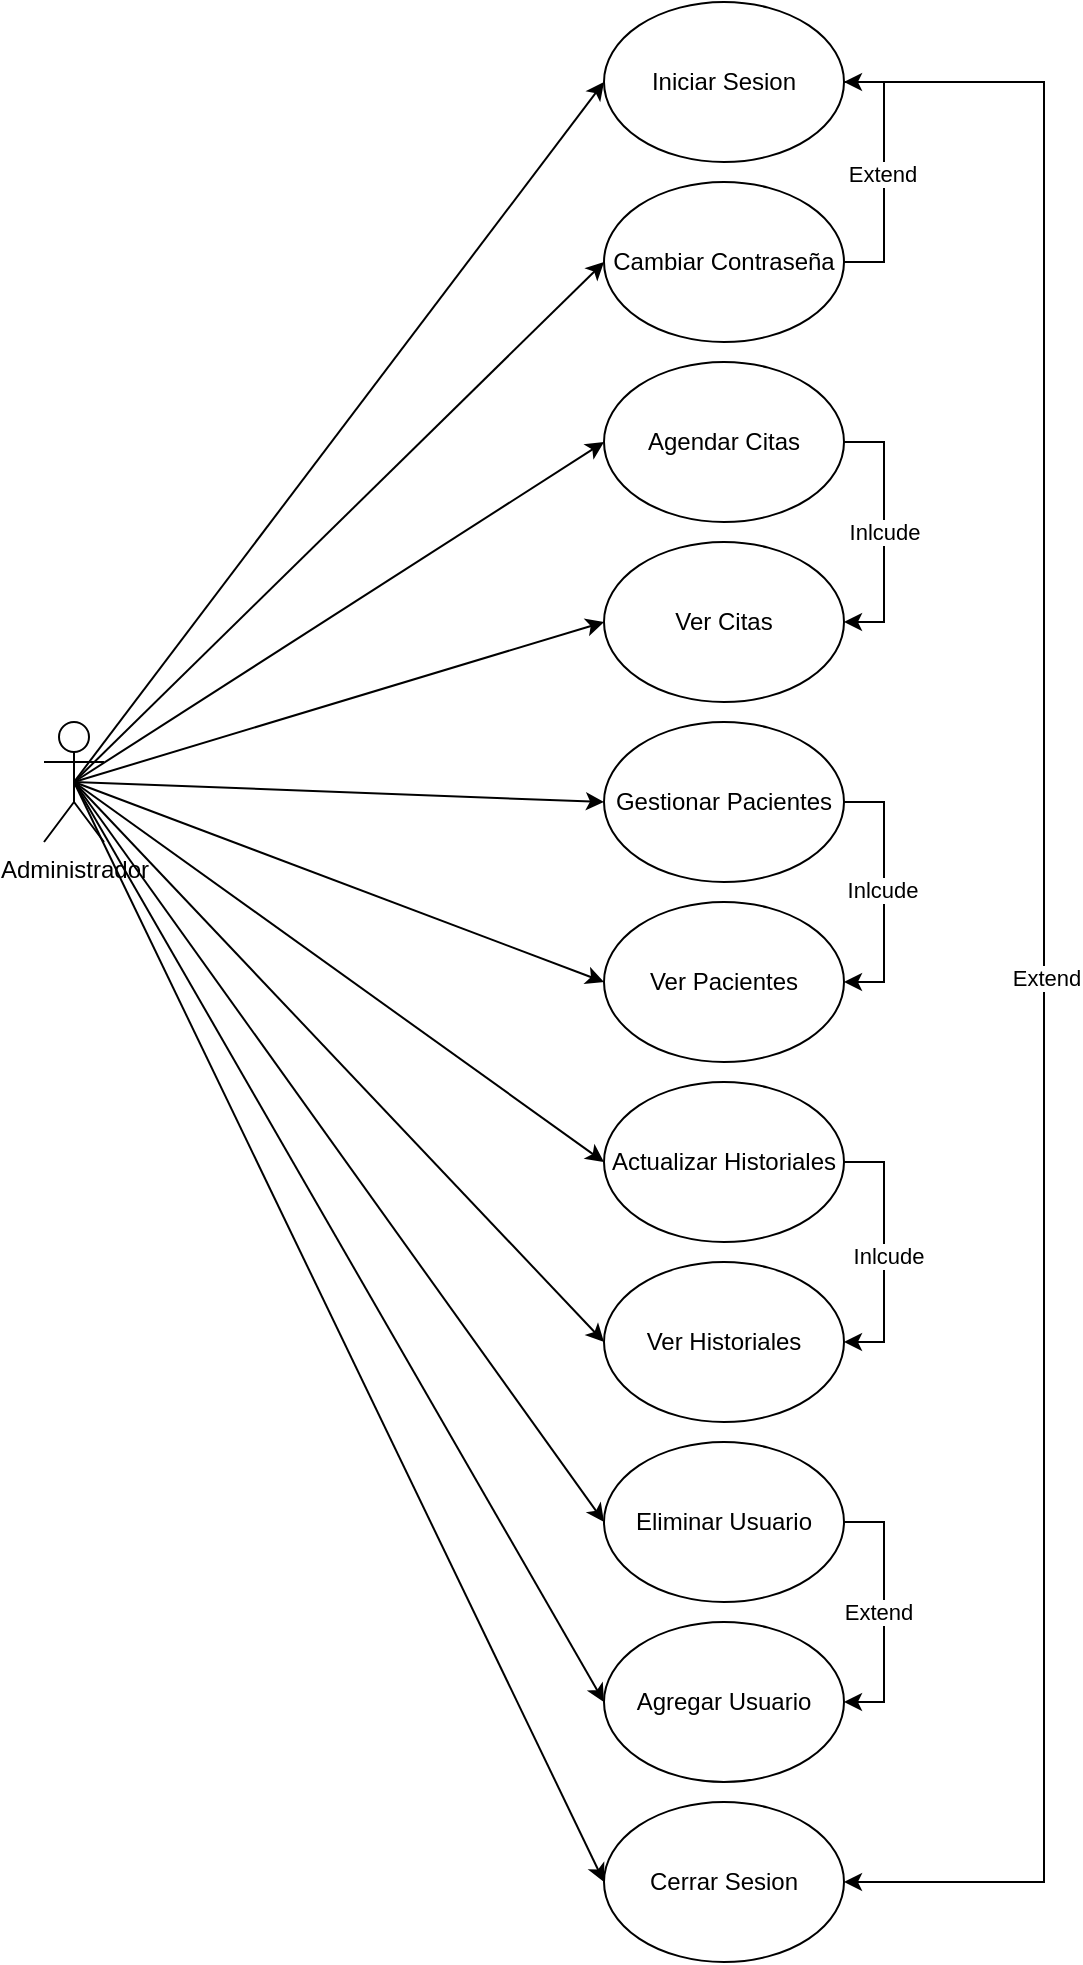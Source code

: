 <mxfile version="28.1.2" pages="3">
  <diagram name="Administrador" id="ZSN7nt1PGIzjw51w9s0p">
    <mxGraphModel dx="1426" dy="873" grid="1" gridSize="10" guides="1" tooltips="1" connect="1" arrows="1" fold="1" page="1" pageScale="1" pageWidth="827" pageHeight="1169" math="0" shadow="0">
      <root>
        <mxCell id="0" />
        <mxCell id="1" parent="0" />
        <mxCell id="tU_lDGTGfjKaU3jEEmgj-13" style="rounded=0;orthogonalLoop=1;jettySize=auto;html=1;exitX=0.5;exitY=0.5;exitDx=0;exitDy=0;exitPerimeter=0;entryX=0;entryY=0.5;entryDx=0;entryDy=0;" edge="1" parent="1" source="tU_lDGTGfjKaU3jEEmgj-1" target="tU_lDGTGfjKaU3jEEmgj-4">
          <mxGeometry relative="1" as="geometry" />
        </mxCell>
        <mxCell id="tU_lDGTGfjKaU3jEEmgj-14" style="rounded=0;orthogonalLoop=1;jettySize=auto;html=1;exitX=0.5;exitY=0.5;exitDx=0;exitDy=0;exitPerimeter=0;entryX=0;entryY=0.5;entryDx=0;entryDy=0;" edge="1" parent="1" source="tU_lDGTGfjKaU3jEEmgj-1" target="tU_lDGTGfjKaU3jEEmgj-9">
          <mxGeometry relative="1" as="geometry" />
        </mxCell>
        <mxCell id="tU_lDGTGfjKaU3jEEmgj-15" style="rounded=0;orthogonalLoop=1;jettySize=auto;html=1;exitX=0.5;exitY=0.5;exitDx=0;exitDy=0;exitPerimeter=0;entryX=0;entryY=0.5;entryDx=0;entryDy=0;" edge="1" parent="1" source="tU_lDGTGfjKaU3jEEmgj-1" target="tU_lDGTGfjKaU3jEEmgj-8">
          <mxGeometry relative="1" as="geometry" />
        </mxCell>
        <mxCell id="tU_lDGTGfjKaU3jEEmgj-16" style="rounded=0;orthogonalLoop=1;jettySize=auto;html=1;exitX=0.5;exitY=0.5;exitDx=0;exitDy=0;exitPerimeter=0;entryX=0;entryY=0.5;entryDx=0;entryDy=0;" edge="1" parent="1" source="tU_lDGTGfjKaU3jEEmgj-1" target="tU_lDGTGfjKaU3jEEmgj-7">
          <mxGeometry relative="1" as="geometry" />
        </mxCell>
        <mxCell id="tU_lDGTGfjKaU3jEEmgj-18" style="rounded=0;orthogonalLoop=1;jettySize=auto;html=1;exitX=0.5;exitY=0.5;exitDx=0;exitDy=0;exitPerimeter=0;entryX=0;entryY=0.5;entryDx=0;entryDy=0;" edge="1" parent="1" source="tU_lDGTGfjKaU3jEEmgj-1" target="tU_lDGTGfjKaU3jEEmgj-5">
          <mxGeometry relative="1" as="geometry" />
        </mxCell>
        <mxCell id="tU_lDGTGfjKaU3jEEmgj-19" style="rounded=0;orthogonalLoop=1;jettySize=auto;html=1;exitX=0.5;exitY=0.5;exitDx=0;exitDy=0;exitPerimeter=0;entryX=0;entryY=0.5;entryDx=0;entryDy=0;" edge="1" parent="1" source="tU_lDGTGfjKaU3jEEmgj-1" target="tU_lDGTGfjKaU3jEEmgj-6">
          <mxGeometry relative="1" as="geometry" />
        </mxCell>
        <mxCell id="tU_lDGTGfjKaU3jEEmgj-21" style="rounded=0;orthogonalLoop=1;jettySize=auto;html=1;exitX=0.5;exitY=0.5;exitDx=0;exitDy=0;exitPerimeter=0;entryX=0;entryY=0.5;entryDx=0;entryDy=0;" edge="1" parent="1" source="tU_lDGTGfjKaU3jEEmgj-1" target="tU_lDGTGfjKaU3jEEmgj-11">
          <mxGeometry relative="1" as="geometry" />
        </mxCell>
        <mxCell id="L1nFR-VQoudjHGyvzlBZ-1" style="rounded=0;orthogonalLoop=1;jettySize=auto;html=1;entryX=0;entryY=0.5;entryDx=0;entryDy=0;exitX=0.5;exitY=0.5;exitDx=0;exitDy=0;exitPerimeter=0;" edge="1" parent="1" source="tU_lDGTGfjKaU3jEEmgj-1" target="tU_lDGTGfjKaU3jEEmgj-10">
          <mxGeometry relative="1" as="geometry" />
        </mxCell>
        <mxCell id="QBnQkZ3Mc8CLaIm9tVMo-2" style="rounded=0;orthogonalLoop=1;jettySize=auto;html=1;exitX=0.5;exitY=0.5;exitDx=0;exitDy=0;exitPerimeter=0;entryX=0;entryY=0.5;entryDx=0;entryDy=0;" edge="1" parent="1" source="tU_lDGTGfjKaU3jEEmgj-1" target="QBnQkZ3Mc8CLaIm9tVMo-1">
          <mxGeometry relative="1" as="geometry" />
        </mxCell>
        <mxCell id="muWUzbB1U7UxTqaaB0Lt-2" style="rounded=0;orthogonalLoop=1;jettySize=auto;html=1;exitX=0.5;exitY=0.5;exitDx=0;exitDy=0;exitPerimeter=0;entryX=0;entryY=0.5;entryDx=0;entryDy=0;" edge="1" parent="1" source="tU_lDGTGfjKaU3jEEmgj-1" target="muWUzbB1U7UxTqaaB0Lt-1">
          <mxGeometry relative="1" as="geometry" />
        </mxCell>
        <mxCell id="VfowxMb5-bgxh127VuRy-13" style="rounded=0;orthogonalLoop=1;jettySize=auto;html=1;exitX=0.5;exitY=0.5;exitDx=0;exitDy=0;exitPerimeter=0;entryX=0;entryY=0.5;entryDx=0;entryDy=0;" edge="1" parent="1" source="tU_lDGTGfjKaU3jEEmgj-1" target="VfowxMb5-bgxh127VuRy-7">
          <mxGeometry relative="1" as="geometry" />
        </mxCell>
        <mxCell id="tU_lDGTGfjKaU3jEEmgj-1" value="Administrador" style="shape=umlActor;verticalLabelPosition=bottom;verticalAlign=top;html=1;outlineConnect=0;" vertex="1" parent="1">
          <mxGeometry x="60" y="410" width="30" height="60" as="geometry" />
        </mxCell>
        <mxCell id="VfowxMb5-bgxh127VuRy-1" style="edgeStyle=orthogonalEdgeStyle;rounded=0;orthogonalLoop=1;jettySize=auto;html=1;exitX=1;exitY=0.5;exitDx=0;exitDy=0;entryX=1;entryY=0.5;entryDx=0;entryDy=0;" edge="1" parent="1" source="tU_lDGTGfjKaU3jEEmgj-4" target="QBnQkZ3Mc8CLaIm9tVMo-1">
          <mxGeometry relative="1" as="geometry">
            <Array as="points">
              <mxPoint x="560" y="90" />
              <mxPoint x="560" y="990" />
            </Array>
          </mxGeometry>
        </mxCell>
        <mxCell id="VfowxMb5-bgxh127VuRy-2" value="Extend" style="edgeLabel;html=1;align=center;verticalAlign=middle;resizable=0;points=[];" vertex="1" connectable="0" parent="VfowxMb5-bgxh127VuRy-1">
          <mxGeometry x="-0.004" y="1" relative="1" as="geometry">
            <mxPoint as="offset" />
          </mxGeometry>
        </mxCell>
        <mxCell id="tU_lDGTGfjKaU3jEEmgj-4" value="Iniciar Sesion" style="ellipse;whiteSpace=wrap;html=1;" vertex="1" parent="1">
          <mxGeometry x="340" y="50" width="120" height="80" as="geometry" />
        </mxCell>
        <mxCell id="VfowxMb5-bgxh127VuRy-8" style="edgeStyle=orthogonalEdgeStyle;rounded=0;orthogonalLoop=1;jettySize=auto;html=1;exitX=1;exitY=0.5;exitDx=0;exitDy=0;entryX=1;entryY=0.5;entryDx=0;entryDy=0;" edge="1" parent="1" source="tU_lDGTGfjKaU3jEEmgj-5" target="VfowxMb5-bgxh127VuRy-7">
          <mxGeometry relative="1" as="geometry" />
        </mxCell>
        <mxCell id="VfowxMb5-bgxh127VuRy-9" value="Inlcude" style="edgeLabel;html=1;align=center;verticalAlign=middle;resizable=0;points=[];" vertex="1" connectable="0" parent="VfowxMb5-bgxh127VuRy-8">
          <mxGeometry x="-0.015" y="-1" relative="1" as="geometry">
            <mxPoint as="offset" />
          </mxGeometry>
        </mxCell>
        <mxCell id="tU_lDGTGfjKaU3jEEmgj-5" value="Gestionar Pacientes" style="ellipse;whiteSpace=wrap;html=1;" vertex="1" parent="1">
          <mxGeometry x="340" y="410" width="120" height="80" as="geometry" />
        </mxCell>
        <mxCell id="VfowxMb5-bgxh127VuRy-5" style="edgeStyle=orthogonalEdgeStyle;rounded=0;orthogonalLoop=1;jettySize=auto;html=1;exitX=1;exitY=0.5;exitDx=0;exitDy=0;entryX=1;entryY=0.5;entryDx=0;entryDy=0;" edge="1" parent="1" source="tU_lDGTGfjKaU3jEEmgj-6" target="muWUzbB1U7UxTqaaB0Lt-1">
          <mxGeometry relative="1" as="geometry" />
        </mxCell>
        <mxCell id="VfowxMb5-bgxh127VuRy-6" value="Inlcude" style="edgeLabel;html=1;align=center;verticalAlign=middle;resizable=0;points=[];" vertex="1" connectable="0" parent="VfowxMb5-bgxh127VuRy-5">
          <mxGeometry x="0.031" y="2" relative="1" as="geometry">
            <mxPoint as="offset" />
          </mxGeometry>
        </mxCell>
        <mxCell id="tU_lDGTGfjKaU3jEEmgj-6" value="Actualizar Historiales" style="ellipse;whiteSpace=wrap;html=1;" vertex="1" parent="1">
          <mxGeometry x="340" y="590" width="120" height="80" as="geometry" />
        </mxCell>
        <mxCell id="tU_lDGTGfjKaU3jEEmgj-7" value="Ver Citas" style="ellipse;whiteSpace=wrap;html=1;" vertex="1" parent="1">
          <mxGeometry x="340" y="320" width="120" height="80" as="geometry" />
        </mxCell>
        <mxCell id="VfowxMb5-bgxh127VuRy-3" style="edgeStyle=orthogonalEdgeStyle;rounded=0;orthogonalLoop=1;jettySize=auto;html=1;exitX=1;exitY=0.5;exitDx=0;exitDy=0;entryX=1;entryY=0.5;entryDx=0;entryDy=0;" edge="1" parent="1" source="tU_lDGTGfjKaU3jEEmgj-8" target="tU_lDGTGfjKaU3jEEmgj-7">
          <mxGeometry relative="1" as="geometry" />
        </mxCell>
        <mxCell id="VfowxMb5-bgxh127VuRy-4" value="Inlcude" style="edgeLabel;html=1;align=center;verticalAlign=middle;resizable=0;points=[];" vertex="1" connectable="0" parent="VfowxMb5-bgxh127VuRy-3">
          <mxGeometry x="-0.009" relative="1" as="geometry">
            <mxPoint as="offset" />
          </mxGeometry>
        </mxCell>
        <mxCell id="tU_lDGTGfjKaU3jEEmgj-8" value="Agendar Citas" style="ellipse;whiteSpace=wrap;html=1;" vertex="1" parent="1">
          <mxGeometry x="340" y="230" width="120" height="80" as="geometry" />
        </mxCell>
        <mxCell id="VfowxMb5-bgxh127VuRy-14" style="edgeStyle=orthogonalEdgeStyle;rounded=0;orthogonalLoop=1;jettySize=auto;html=1;exitX=1;exitY=0.5;exitDx=0;exitDy=0;entryX=1;entryY=0.5;entryDx=0;entryDy=0;" edge="1" parent="1" source="tU_lDGTGfjKaU3jEEmgj-9" target="tU_lDGTGfjKaU3jEEmgj-4">
          <mxGeometry relative="1" as="geometry">
            <Array as="points">
              <mxPoint x="480" y="180" />
              <mxPoint x="480" y="90" />
            </Array>
          </mxGeometry>
        </mxCell>
        <mxCell id="VfowxMb5-bgxh127VuRy-15" value="Extend" style="edgeLabel;html=1;align=center;verticalAlign=middle;resizable=0;points=[];" vertex="1" connectable="0" parent="VfowxMb5-bgxh127VuRy-14">
          <mxGeometry x="-0.015" y="1" relative="1" as="geometry">
            <mxPoint as="offset" />
          </mxGeometry>
        </mxCell>
        <mxCell id="tU_lDGTGfjKaU3jEEmgj-9" value="Cambiar Contraseña" style="ellipse;whiteSpace=wrap;html=1;" vertex="1" parent="1">
          <mxGeometry x="340" y="140" width="120" height="80" as="geometry" />
        </mxCell>
        <mxCell id="VfowxMb5-bgxh127VuRy-10" style="edgeStyle=orthogonalEdgeStyle;rounded=0;orthogonalLoop=1;jettySize=auto;html=1;exitX=1;exitY=0.5;exitDx=0;exitDy=0;entryX=1;entryY=0.5;entryDx=0;entryDy=0;" edge="1" parent="1" source="tU_lDGTGfjKaU3jEEmgj-10" target="tU_lDGTGfjKaU3jEEmgj-11">
          <mxGeometry relative="1" as="geometry" />
        </mxCell>
        <mxCell id="VfowxMb5-bgxh127VuRy-11" value="Extend" style="edgeLabel;html=1;align=center;verticalAlign=middle;resizable=0;points=[];" vertex="1" connectable="0" parent="VfowxMb5-bgxh127VuRy-10">
          <mxGeometry y="-3" relative="1" as="geometry">
            <mxPoint as="offset" />
          </mxGeometry>
        </mxCell>
        <mxCell id="tU_lDGTGfjKaU3jEEmgj-10" value="Eliminar Usuario" style="ellipse;whiteSpace=wrap;html=1;" vertex="1" parent="1">
          <mxGeometry x="340" y="770" width="120" height="80" as="geometry" />
        </mxCell>
        <mxCell id="tU_lDGTGfjKaU3jEEmgj-11" value="Agregar Usuario" style="ellipse;whiteSpace=wrap;html=1;" vertex="1" parent="1">
          <mxGeometry x="340" y="860" width="120" height="80" as="geometry" />
        </mxCell>
        <mxCell id="QBnQkZ3Mc8CLaIm9tVMo-1" value="Cerrar Sesion" style="ellipse;whiteSpace=wrap;html=1;" vertex="1" parent="1">
          <mxGeometry x="340" y="950" width="120" height="80" as="geometry" />
        </mxCell>
        <mxCell id="muWUzbB1U7UxTqaaB0Lt-1" value="Ver Historiales" style="ellipse;whiteSpace=wrap;html=1;" vertex="1" parent="1">
          <mxGeometry x="340" y="680" width="120" height="80" as="geometry" />
        </mxCell>
        <mxCell id="VfowxMb5-bgxh127VuRy-7" value="Ver Pacientes" style="ellipse;whiteSpace=wrap;html=1;" vertex="1" parent="1">
          <mxGeometry x="340" y="500" width="120" height="80" as="geometry" />
        </mxCell>
      </root>
    </mxGraphModel>
  </diagram>
  <diagram id="EjQxU6_766c0wEYobSV4" name="Medico">
    <mxGraphModel dx="1426" dy="873" grid="1" gridSize="10" guides="1" tooltips="1" connect="1" arrows="1" fold="1" page="1" pageScale="1" pageWidth="827" pageHeight="1169" math="0" shadow="0">
      <root>
        <mxCell id="0" />
        <mxCell id="1" parent="0" />
        <mxCell id="WlgAJWUPlmB6ea2eDEAc-1" style="rounded=0;orthogonalLoop=1;jettySize=auto;html=1;exitX=0.5;exitY=0.5;exitDx=0;exitDy=0;exitPerimeter=0;entryX=0;entryY=0.5;entryDx=0;entryDy=0;" edge="1" parent="1" source="53MrDyUtctqw1ccjCGs3-1" target="davDnza0Lh7bWxZXFNJh-1">
          <mxGeometry relative="1" as="geometry" />
        </mxCell>
        <mxCell id="WlgAJWUPlmB6ea2eDEAc-2" style="rounded=0;orthogonalLoop=1;jettySize=auto;html=1;exitX=0.5;exitY=0.5;exitDx=0;exitDy=0;exitPerimeter=0;entryX=0;entryY=0.5;entryDx=0;entryDy=0;" edge="1" parent="1" source="53MrDyUtctqw1ccjCGs3-1" target="sxyhLo7GmXgU-X1AoW47-1">
          <mxGeometry relative="1" as="geometry" />
        </mxCell>
        <mxCell id="WlgAJWUPlmB6ea2eDEAc-3" style="rounded=0;orthogonalLoop=1;jettySize=auto;html=1;exitX=0.5;exitY=0.5;exitDx=0;exitDy=0;exitPerimeter=0;entryX=0;entryY=0.5;entryDx=0;entryDy=0;" edge="1" parent="1" source="53MrDyUtctqw1ccjCGs3-1" target="Liqc_qIy0PZYTV4hlsc3-1">
          <mxGeometry relative="1" as="geometry" />
        </mxCell>
        <mxCell id="rT77VRer85puCowMCtJ6-2" style="rounded=0;orthogonalLoop=1;jettySize=auto;html=1;exitX=0.5;exitY=0.5;exitDx=0;exitDy=0;exitPerimeter=0;entryX=0;entryY=0.5;entryDx=0;entryDy=0;" edge="1" parent="1" source="53MrDyUtctqw1ccjCGs3-1" target="rT77VRer85puCowMCtJ6-1">
          <mxGeometry relative="1" as="geometry" />
        </mxCell>
        <mxCell id="5OWua3OrZc0lBBtvd4yY-2" style="rounded=0;orthogonalLoop=1;jettySize=auto;html=1;exitX=0.5;exitY=0.5;exitDx=0;exitDy=0;exitPerimeter=0;entryX=0;entryY=0.5;entryDx=0;entryDy=0;" edge="1" parent="1" source="53MrDyUtctqw1ccjCGs3-1" target="5OWua3OrZc0lBBtvd4yY-1">
          <mxGeometry relative="1" as="geometry" />
        </mxCell>
        <mxCell id="53MrDyUtctqw1ccjCGs3-1" value="Medico" style="shape=umlActor;verticalLabelPosition=bottom;verticalAlign=top;html=1;outlineConnect=0;" vertex="1" parent="1">
          <mxGeometry x="50" y="370" width="30" height="60" as="geometry" />
        </mxCell>
        <mxCell id="Qd-N7tI_OeEInW1PQxEt-1" style="edgeStyle=orthogonalEdgeStyle;rounded=0;orthogonalLoop=1;jettySize=auto;html=1;exitX=1;exitY=0.5;exitDx=0;exitDy=0;entryX=1;entryY=0.5;entryDx=0;entryDy=0;" edge="1" parent="1" source="davDnza0Lh7bWxZXFNJh-1" target="5OWua3OrZc0lBBtvd4yY-1">
          <mxGeometry relative="1" as="geometry">
            <Array as="points">
              <mxPoint x="510" y="260" />
              <mxPoint x="510" y="620" />
            </Array>
          </mxGeometry>
        </mxCell>
        <mxCell id="Qd-N7tI_OeEInW1PQxEt-2" value="Extend" style="edgeLabel;html=1;align=center;verticalAlign=middle;resizable=0;points=[];" vertex="1" connectable="0" parent="Qd-N7tI_OeEInW1PQxEt-1">
          <mxGeometry x="0.013" y="1" relative="1" as="geometry">
            <mxPoint as="offset" />
          </mxGeometry>
        </mxCell>
        <mxCell id="davDnza0Lh7bWxZXFNJh-1" value="Iniciar Sesion" style="ellipse;whiteSpace=wrap;html=1;" vertex="1" parent="1">
          <mxGeometry x="340" y="220" width="120" height="80" as="geometry" />
        </mxCell>
        <mxCell id="sxyhLo7GmXgU-X1AoW47-1" value="Ver Citas" style="ellipse;whiteSpace=wrap;html=1;" vertex="1" parent="1">
          <mxGeometry x="340" y="310" width="120" height="80" as="geometry" />
        </mxCell>
        <mxCell id="l61INRjJFsoIoLlL4y34-1" style="edgeStyle=orthogonalEdgeStyle;rounded=0;orthogonalLoop=1;jettySize=auto;html=1;exitX=1;exitY=0.5;exitDx=0;exitDy=0;entryX=1;entryY=0.5;entryDx=0;entryDy=0;" edge="1" parent="1" source="Liqc_qIy0PZYTV4hlsc3-1" target="rT77VRer85puCowMCtJ6-1">
          <mxGeometry relative="1" as="geometry" />
        </mxCell>
        <mxCell id="l61INRjJFsoIoLlL4y34-2" value="Inlcude" style="edgeLabel;html=1;align=center;verticalAlign=middle;resizable=0;points=[];" vertex="1" connectable="0" parent="l61INRjJFsoIoLlL4y34-1">
          <mxGeometry relative="1" as="geometry">
            <mxPoint as="offset" />
          </mxGeometry>
        </mxCell>
        <mxCell id="Liqc_qIy0PZYTV4hlsc3-1" value="Actualizar Historiales" style="ellipse;whiteSpace=wrap;html=1;" vertex="1" parent="1">
          <mxGeometry x="340" y="400" width="120" height="80" as="geometry" />
        </mxCell>
        <mxCell id="rT77VRer85puCowMCtJ6-1" value="Ver Historiales" style="ellipse;whiteSpace=wrap;html=1;" vertex="1" parent="1">
          <mxGeometry x="340" y="490" width="120" height="80" as="geometry" />
        </mxCell>
        <mxCell id="5OWua3OrZc0lBBtvd4yY-1" value="Cerrar Sesion" style="ellipse;whiteSpace=wrap;html=1;" vertex="1" parent="1">
          <mxGeometry x="340" y="580" width="120" height="80" as="geometry" />
        </mxCell>
      </root>
    </mxGraphModel>
  </diagram>
  <diagram id="KnoTlXDg_Tw0dRoBfTTH" name="Recepcionista">
    <mxGraphModel dx="1426" dy="873" grid="1" gridSize="10" guides="1" tooltips="1" connect="1" arrows="1" fold="1" page="1" pageScale="1" pageWidth="827" pageHeight="1169" math="0" shadow="0">
      <root>
        <mxCell id="0" />
        <mxCell id="1" parent="0" />
        <mxCell id="hPWuCdtSfo-7RrKdC7t0-7" style="rounded=0;orthogonalLoop=1;jettySize=auto;html=1;exitX=0.5;exitY=0.5;exitDx=0;exitDy=0;exitPerimeter=0;entryX=0;entryY=0.5;entryDx=0;entryDy=0;" edge="1" parent="1" source="hPWuCdtSfo-7RrKdC7t0-1" target="hPWuCdtSfo-7RrKdC7t0-2">
          <mxGeometry relative="1" as="geometry" />
        </mxCell>
        <mxCell id="hPWuCdtSfo-7RrKdC7t0-8" style="rounded=0;orthogonalLoop=1;jettySize=auto;html=1;exitX=0.5;exitY=0.5;exitDx=0;exitDy=0;exitPerimeter=0;entryX=0;entryY=0.5;entryDx=0;entryDy=0;" edge="1" parent="1" source="hPWuCdtSfo-7RrKdC7t0-1" target="hPWuCdtSfo-7RrKdC7t0-3">
          <mxGeometry relative="1" as="geometry" />
        </mxCell>
        <mxCell id="hPWuCdtSfo-7RrKdC7t0-9" style="rounded=0;orthogonalLoop=1;jettySize=auto;html=1;exitX=0.5;exitY=0.5;exitDx=0;exitDy=0;exitPerimeter=0;entryX=0;entryY=0.5;entryDx=0;entryDy=0;" edge="1" parent="1" source="hPWuCdtSfo-7RrKdC7t0-1" target="hPWuCdtSfo-7RrKdC7t0-5">
          <mxGeometry relative="1" as="geometry" />
        </mxCell>
        <mxCell id="hPWuCdtSfo-7RrKdC7t0-10" style="rounded=0;orthogonalLoop=1;jettySize=auto;html=1;exitX=0.5;exitY=0.5;exitDx=0;exitDy=0;exitPerimeter=0;entryX=0;entryY=0.5;entryDx=0;entryDy=0;" edge="1" parent="1" source="hPWuCdtSfo-7RrKdC7t0-1" target="hPWuCdtSfo-7RrKdC7t0-6">
          <mxGeometry relative="1" as="geometry" />
        </mxCell>
        <mxCell id="hPWuCdtSfo-7RrKdC7t0-12" style="rounded=0;orthogonalLoop=1;jettySize=auto;html=1;exitX=0.5;exitY=0.5;exitDx=0;exitDy=0;exitPerimeter=0;entryX=0;entryY=0.5;entryDx=0;entryDy=0;" edge="1" parent="1" source="hPWuCdtSfo-7RrKdC7t0-1" target="hPWuCdtSfo-7RrKdC7t0-11">
          <mxGeometry relative="1" as="geometry" />
        </mxCell>
        <mxCell id="tNSWkmbXMOg5ZU2ELolv-4" style="rounded=0;orthogonalLoop=1;jettySize=auto;html=1;exitX=0.5;exitY=0.5;exitDx=0;exitDy=0;exitPerimeter=0;entryX=0;entryY=0.5;entryDx=0;entryDy=0;" edge="1" parent="1" source="hPWuCdtSfo-7RrKdC7t0-1" target="tNSWkmbXMOg5ZU2ELolv-3">
          <mxGeometry relative="1" as="geometry" />
        </mxCell>
        <mxCell id="hPWuCdtSfo-7RrKdC7t0-1" value="Recepcionista" style="shape=umlActor;verticalLabelPosition=bottom;verticalAlign=top;html=1;outlineConnect=0;" vertex="1" parent="1">
          <mxGeometry x="100" y="320" width="30" height="60" as="geometry" />
        </mxCell>
        <mxCell id="tNSWkmbXMOg5ZU2ELolv-7" style="edgeStyle=orthogonalEdgeStyle;rounded=0;orthogonalLoop=1;jettySize=auto;html=1;exitX=1;exitY=0.5;exitDx=0;exitDy=0;entryX=1;entryY=0.5;entryDx=0;entryDy=0;dashed=1;" edge="1" parent="1" source="hPWuCdtSfo-7RrKdC7t0-2" target="hPWuCdtSfo-7RrKdC7t0-6">
          <mxGeometry relative="1" as="geometry">
            <Array as="points">
              <mxPoint x="650" y="200" />
              <mxPoint x="650" y="650" />
            </Array>
          </mxGeometry>
        </mxCell>
        <mxCell id="tNSWkmbXMOg5ZU2ELolv-8" value="Extend" style="edgeLabel;html=1;align=center;verticalAlign=middle;resizable=0;points=[];" vertex="1" connectable="0" parent="tNSWkmbXMOg5ZU2ELolv-7">
          <mxGeometry x="0.011" y="-1" relative="1" as="geometry">
            <mxPoint as="offset" />
          </mxGeometry>
        </mxCell>
        <mxCell id="EQB2YiSw8oQ-mkmvAce5-1" style="edgeStyle=orthogonalEdgeStyle;rounded=0;orthogonalLoop=1;jettySize=auto;html=1;exitX=1;exitY=1;exitDx=0;exitDy=0;entryX=1;entryY=0;entryDx=0;entryDy=0;dashed=1;" edge="1" parent="1" source="hPWuCdtSfo-7RrKdC7t0-2" target="hPWuCdtSfo-7RrKdC7t0-3">
          <mxGeometry relative="1" as="geometry" />
        </mxCell>
        <mxCell id="EQB2YiSw8oQ-mkmvAce5-4" value="Inlcude" style="edgeLabel;html=1;align=center;verticalAlign=middle;resizable=0;points=[];" vertex="1" connectable="0" parent="EQB2YiSw8oQ-mkmvAce5-1">
          <mxGeometry x="-0.179" y="1" relative="1" as="geometry">
            <mxPoint as="offset" />
          </mxGeometry>
        </mxCell>
        <mxCell id="EQB2YiSw8oQ-mkmvAce5-5" style="edgeStyle=orthogonalEdgeStyle;rounded=0;orthogonalLoop=1;jettySize=auto;html=1;exitX=1;exitY=1;exitDx=0;exitDy=0;entryX=1;entryY=0;entryDx=0;entryDy=0;dashed=1;" edge="1" parent="1" source="hPWuCdtSfo-7RrKdC7t0-2" target="hPWuCdtSfo-7RrKdC7t0-11">
          <mxGeometry relative="1" as="geometry">
            <Array as="points">
              <mxPoint x="460" y="228" />
              <mxPoint x="460" y="240" />
              <mxPoint x="520" y="240" />
              <mxPoint x="520" y="352" />
            </Array>
          </mxGeometry>
        </mxCell>
        <mxCell id="EQB2YiSw8oQ-mkmvAce5-6" value="Inlcude" style="edgeLabel;html=1;align=center;verticalAlign=middle;resizable=0;points=[];" vertex="1" connectable="0" parent="EQB2YiSw8oQ-mkmvAce5-5">
          <mxGeometry x="-0.064" relative="1" as="geometry">
            <mxPoint as="offset" />
          </mxGeometry>
        </mxCell>
        <mxCell id="EQB2YiSw8oQ-mkmvAce5-7" style="edgeStyle=orthogonalEdgeStyle;rounded=0;orthogonalLoop=1;jettySize=auto;html=1;exitX=1;exitY=0.5;exitDx=0;exitDy=0;entryX=1;entryY=0;entryDx=0;entryDy=0;dashed=1;" edge="1" parent="1" source="hPWuCdtSfo-7RrKdC7t0-2" target="hPWuCdtSfo-7RrKdC7t0-5">
          <mxGeometry relative="1" as="geometry">
            <Array as="points">
              <mxPoint x="470" y="230" />
              <mxPoint x="550" y="230" />
              <mxPoint x="550" y="442" />
            </Array>
          </mxGeometry>
        </mxCell>
        <mxCell id="EQB2YiSw8oQ-mkmvAce5-8" value="Inlcude" style="edgeLabel;html=1;align=center;verticalAlign=middle;resizable=0;points=[];" vertex="1" connectable="0" parent="EQB2YiSw8oQ-mkmvAce5-7">
          <mxGeometry x="-0.004" relative="1" as="geometry">
            <mxPoint as="offset" />
          </mxGeometry>
        </mxCell>
        <mxCell id="Hj8XGvk8YYVB3XwOcpo3-2" style="edgeStyle=orthogonalEdgeStyle;rounded=0;orthogonalLoop=1;jettySize=auto;html=1;exitX=1;exitY=0.5;exitDx=0;exitDy=0;entryX=1;entryY=0;entryDx=0;entryDy=0;dashed=1;" edge="1" parent="1" source="hPWuCdtSfo-7RrKdC7t0-2" target="hPWuCdtSfo-7RrKdC7t0-6">
          <mxGeometry relative="1" as="geometry">
            <Array as="points">
              <mxPoint x="470" y="210" />
              <mxPoint x="620" y="210" />
              <mxPoint x="620" y="622" />
            </Array>
          </mxGeometry>
        </mxCell>
        <mxCell id="Hj8XGvk8YYVB3XwOcpo3-3" value="Inlcude" style="edgeLabel;html=1;align=center;verticalAlign=middle;resizable=0;points=[];" vertex="1" connectable="0" parent="Hj8XGvk8YYVB3XwOcpo3-2">
          <mxGeometry x="-0.01" y="-1" relative="1" as="geometry">
            <mxPoint as="offset" />
          </mxGeometry>
        </mxCell>
        <mxCell id="hPWuCdtSfo-7RrKdC7t0-2" value="Iniciar Seion" style="ellipse;whiteSpace=wrap;html=1;" vertex="1" parent="1">
          <mxGeometry x="350" y="160" width="120" height="80" as="geometry" />
        </mxCell>
        <mxCell id="tNSWkmbXMOg5ZU2ELolv-1" style="edgeStyle=orthogonalEdgeStyle;rounded=0;orthogonalLoop=1;jettySize=auto;html=1;exitX=1;exitY=0.5;exitDx=0;exitDy=0;entryX=1;entryY=0.5;entryDx=0;entryDy=0;dashed=1;" edge="1" parent="1" source="hPWuCdtSfo-7RrKdC7t0-3" target="hPWuCdtSfo-7RrKdC7t0-11">
          <mxGeometry relative="1" as="geometry" />
        </mxCell>
        <mxCell id="tNSWkmbXMOg5ZU2ELolv-2" value="Include" style="edgeLabel;html=1;align=center;verticalAlign=middle;resizable=0;points=[];" vertex="1" connectable="0" parent="tNSWkmbXMOg5ZU2ELolv-1">
          <mxGeometry x="-0.031" y="5" relative="1" as="geometry">
            <mxPoint as="offset" />
          </mxGeometry>
        </mxCell>
        <mxCell id="hPWuCdtSfo-7RrKdC7t0-3" value="Agendar Citas" style="ellipse;whiteSpace=wrap;html=1;" vertex="1" parent="1">
          <mxGeometry x="350" y="250" width="120" height="80" as="geometry" />
        </mxCell>
        <mxCell id="hPWuCdtSfo-7RrKdC7t0-5" value="Gestionar Pacientes" style="ellipse;whiteSpace=wrap;html=1;" vertex="1" parent="1">
          <mxGeometry x="350" y="430" width="120" height="80" as="geometry" />
        </mxCell>
        <mxCell id="hPWuCdtSfo-7RrKdC7t0-6" value="Cerrar Sesion" style="ellipse;whiteSpace=wrap;html=1;" vertex="1" parent="1">
          <mxGeometry x="354" y="610" width="120" height="80" as="geometry" />
        </mxCell>
        <mxCell id="hPWuCdtSfo-7RrKdC7t0-11" value="Ver Citas" style="ellipse;whiteSpace=wrap;html=1;" vertex="1" parent="1">
          <mxGeometry x="350" y="340" width="120" height="80" as="geometry" />
        </mxCell>
        <mxCell id="tNSWkmbXMOg5ZU2ELolv-3" value="Ver Pacientes" style="ellipse;whiteSpace=wrap;html=1;" vertex="1" parent="1">
          <mxGeometry x="350" y="520" width="120" height="80" as="geometry" />
        </mxCell>
        <mxCell id="tNSWkmbXMOg5ZU2ELolv-5" style="edgeStyle=orthogonalEdgeStyle;rounded=0;orthogonalLoop=1;jettySize=auto;html=1;exitX=1;exitY=0.5;exitDx=0;exitDy=0;entryX=1;entryY=0.5;entryDx=0;entryDy=0;dashed=1;" edge="1" parent="1" source="hPWuCdtSfo-7RrKdC7t0-5" target="tNSWkmbXMOg5ZU2ELolv-3">
          <mxGeometry relative="1" as="geometry">
            <mxPoint x="530" y="520" as="sourcePoint" />
            <mxPoint x="530" y="610" as="targetPoint" />
          </mxGeometry>
        </mxCell>
        <mxCell id="tNSWkmbXMOg5ZU2ELolv-6" value="Inlcude" style="edgeLabel;html=1;align=center;verticalAlign=middle;resizable=0;points=[];" vertex="1" connectable="0" parent="tNSWkmbXMOg5ZU2ELolv-5">
          <mxGeometry x="-0.031" y="5" relative="1" as="geometry">
            <mxPoint as="offset" />
          </mxGeometry>
        </mxCell>
        <mxCell id="Hj8XGvk8YYVB3XwOcpo3-1" value="include" style="html=1;verticalAlign=bottom;labelBackgroundColor=none;endArrow=open;endFill=0;dashed=1;rounded=0;exitX=1;exitY=0.5;exitDx=0;exitDy=0;entryX=1;entryY=0;entryDx=0;entryDy=0;edgeStyle=orthogonalEdgeStyle;" edge="1" parent="1" source="hPWuCdtSfo-7RrKdC7t0-2" target="tNSWkmbXMOg5ZU2ELolv-3">
          <mxGeometry width="160" relative="1" as="geometry">
            <mxPoint x="560" y="160" as="sourcePoint" />
            <mxPoint x="720" y="160" as="targetPoint" />
            <Array as="points">
              <mxPoint x="470" y="220" />
              <mxPoint x="580" y="220" />
              <mxPoint x="580" y="532" />
            </Array>
          </mxGeometry>
        </mxCell>
      </root>
    </mxGraphModel>
  </diagram>
</mxfile>
